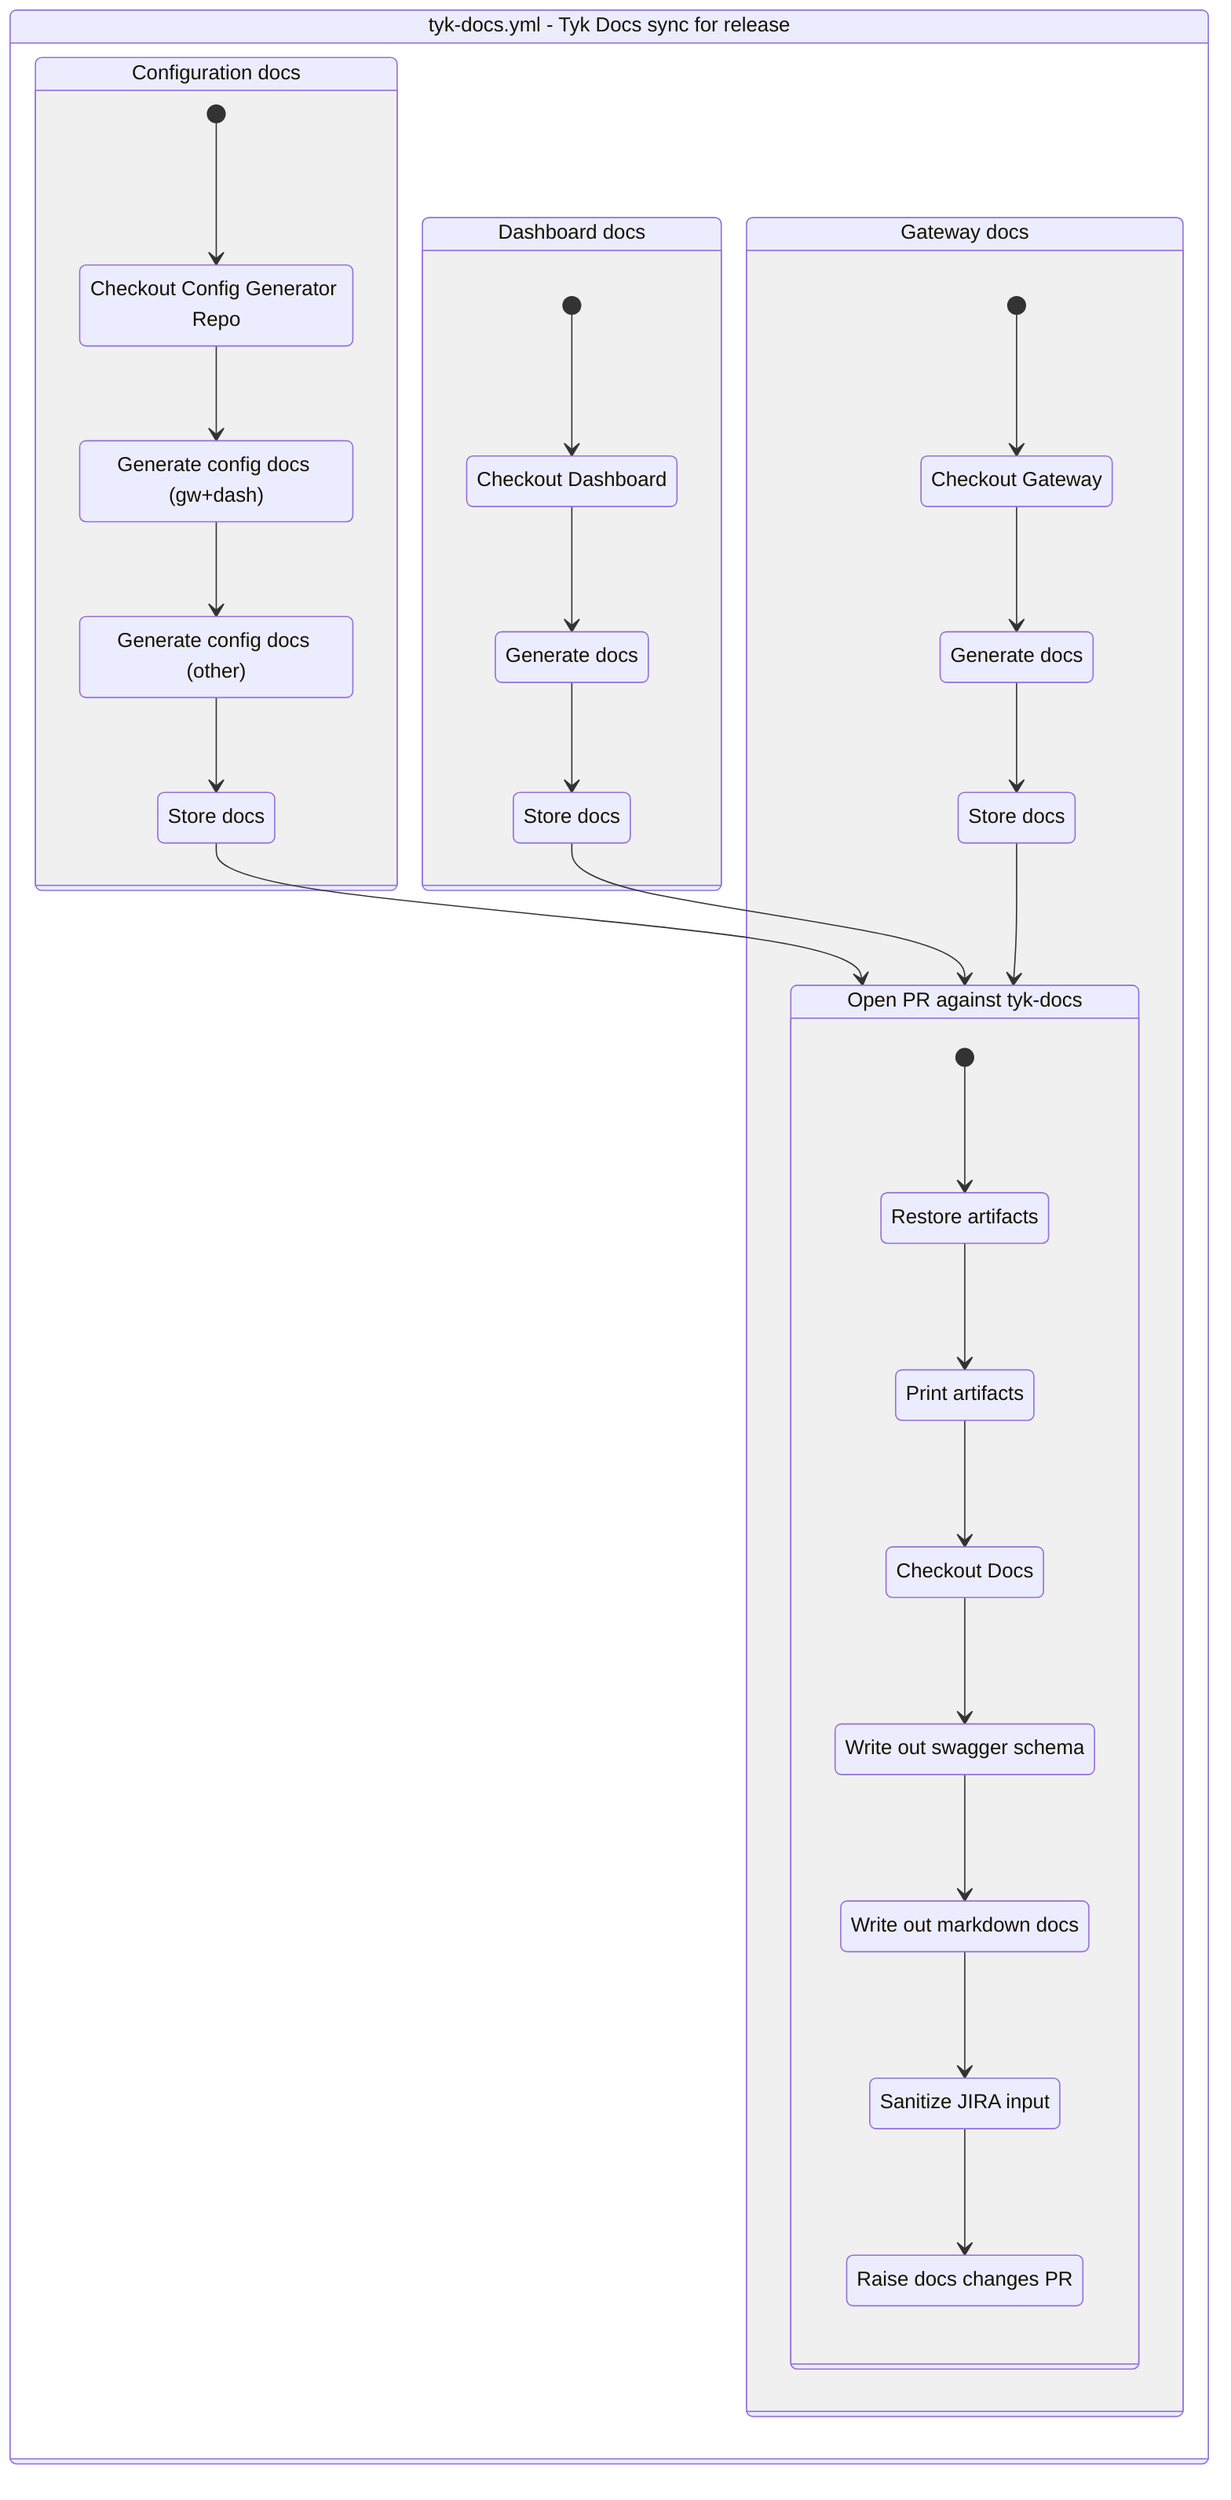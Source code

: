 stateDiagram-v2
    workflow : tyk-docs.yml - Tyk Docs sync for release
    state workflow {
        configs: Configuration docs
        state configs {
            [*] --> step0configs
            step0configs : Checkout Config Generator Repo
            step0configs --> step1configs
            step1configs : Generate config docs (gw+dash)
            step1configs --> step2configs
            step2configs : Generate config docs (other)
            step2configs --> step3configs
            step3configs : Store docs
            step3configs --> finish
        }

        dashboard: Dashboard docs
        state dashboard {
            [*] --> step0dashboard
            step0dashboard : Checkout Dashboard
            step0dashboard --> step1dashboard
            step1dashboard : Generate docs
            step1dashboard --> step2dashboard
            step2dashboard : Store docs
            step2dashboard --> finish
        }

        finish: Open PR against tyk-docs
        state finish {
            [*] --> step0finish
            step0finish : Restore artifacts
            step0finish --> step1finish
            step1finish : Print artifacts
            step1finish --> step2finish
            step2finish : Checkout Docs
            step2finish --> step3finish
            step3finish : Write out swagger schema
            step3finish --> step4finish
            step4finish : Write out markdown docs
            step4finish --> step5finish
            step5finish : Sanitize JIRA input
            step5finish --> step6finish
            step6finish : Raise docs changes PR
        }

        gateway: Gateway docs
        state gateway {
            [*] --> step0gateway
            step0gateway : Checkout Gateway
            step0gateway --> step1gateway
            step1gateway : Generate docs
            step1gateway --> step2gateway
            step2gateway : Store docs
            step2gateway --> finish
        }
    }
